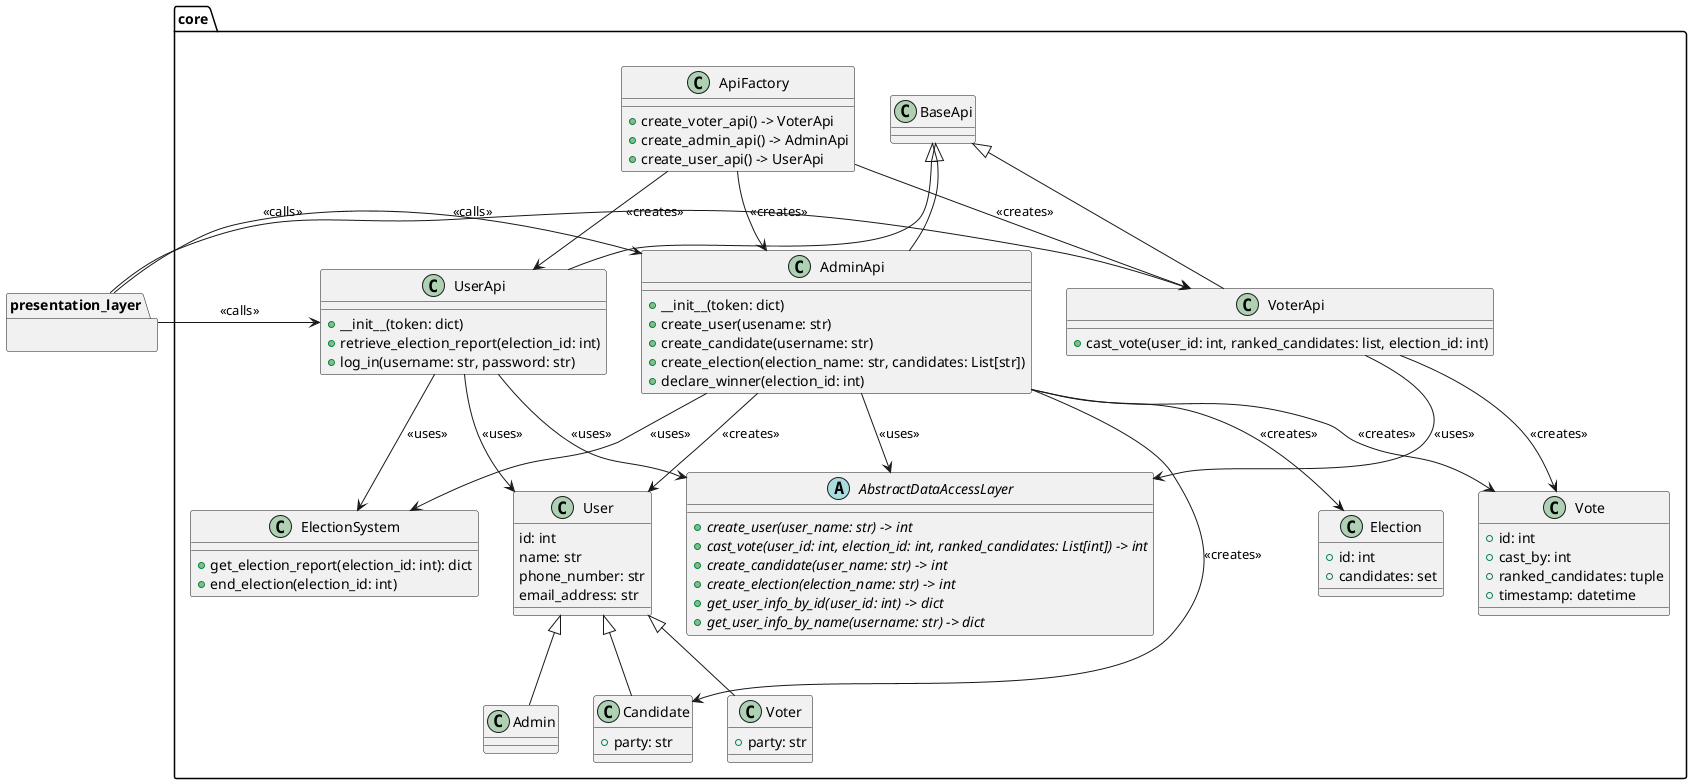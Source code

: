 @startuml
' skinparam linetype polyline
' skinparam linetype ortho
namespace core{
    class User{
        id: int
        name: str
        phone_number: str
        email_address: str
    }

    class Voter {
        +party: str
    }
    class Candidate{
        +party: str
    }

    class Admin extends User{

    }

    Voter -up-|> User
    Candidate -up-|> User

    class Election{
        +id: int
        +candidates: set
    }


    class Vote{
        +id: int
        +cast_by: int
        +ranked_candidates: tuple
        +timestamp: datetime
    }

    class BaseApi{}

    class UserApi extends BaseApi{
        +__init__(token: dict)
        +retrieve_election_report(election_id: int)
        +log_in(username: str, password: str)
    }
    UserApi --> User : << uses >>
    UserApi --> AbstractDataAccessLayer : << uses >>
    UserApi --> ElectionSystem : <<uses>>

    class VoterApi extends BaseApi{
        +cast_vote(user_id: int, ranked_candidates: list, election_id: int)
    }
    VoterApi --> AbstractDataAccessLayer : << uses >>
    VoterApi --> Vote : <<creates>>



    class ApiFactory{
        +create_voter_api() -> VoterApi
        +create_admin_api() -> AdminApi
        +create_user_api() -> UserApi
    }

    ApiFactory --> VoterApi : <<creates>>
    ApiFactory --> AdminApi : <<creates>>
    ApiFactory --> UserApi : <<creates>>

    abstract class AbstractDataAccessLayer{
        +{abstract}create_user(user_name: str) -> int
        +{abstract}cast_vote(user_id: int, election_id: int, ranked_candidates: List[int]) -> int
        +{abstract}create_candidate(user_name: str) -> int
        +{abstract}create_election(election_name: str) -> int
        +{abstract}get_user_info_by_id(user_id: int) -> dict
        +{abstract}get_user_info_by_name(username: str) -> dict
    }

    class ElectionSystem{
        +get_election_report(election_id: int): dict
        +end_election(election_id: int)
    }
    AdminApi --> ElectionSystem : <<uses>>
    class AdminApi extends BaseApi{
        +__init__(token: dict)
        +create_user(usename: str)
        +create_candidate(username: str)
        +create_election(election_name: str, candidates: List[str])
        +declare_winner(election_id: int)
    }
    AdminApi --> Election : <<creates>>
    AdminApi --> AbstractDataAccessLayer : << uses >>
    AdminApi --> User : << creates >>
    AdminApi --> Candidate : << creates >>
    AdminApi --> Vote : << creates >>
}

namespace presentation_layer{

}

presentation_layer -> core.UserApi : <<calls>>
presentation_layer -> core.AdminApi : <<calls>>
presentation_layer -> core.VoterApi : <<calls>>

@enduml